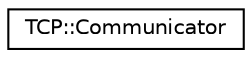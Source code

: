 digraph "Graphical Class Hierarchy"
{
 // LATEX_PDF_SIZE
  edge [fontname="Helvetica",fontsize="10",labelfontname="Helvetica",labelfontsize="10"];
  node [fontname="Helvetica",fontsize="10",shape=record];
  rankdir="LR";
  Node0 [label="TCP::Communicator",height=0.2,width=0.4,color="black", fillcolor="white", style="filled",URL="$classTCP_1_1Communicator.html",tooltip="An abstraction over a raw file descriptor providing an interface to communicate with a peer."];
}
